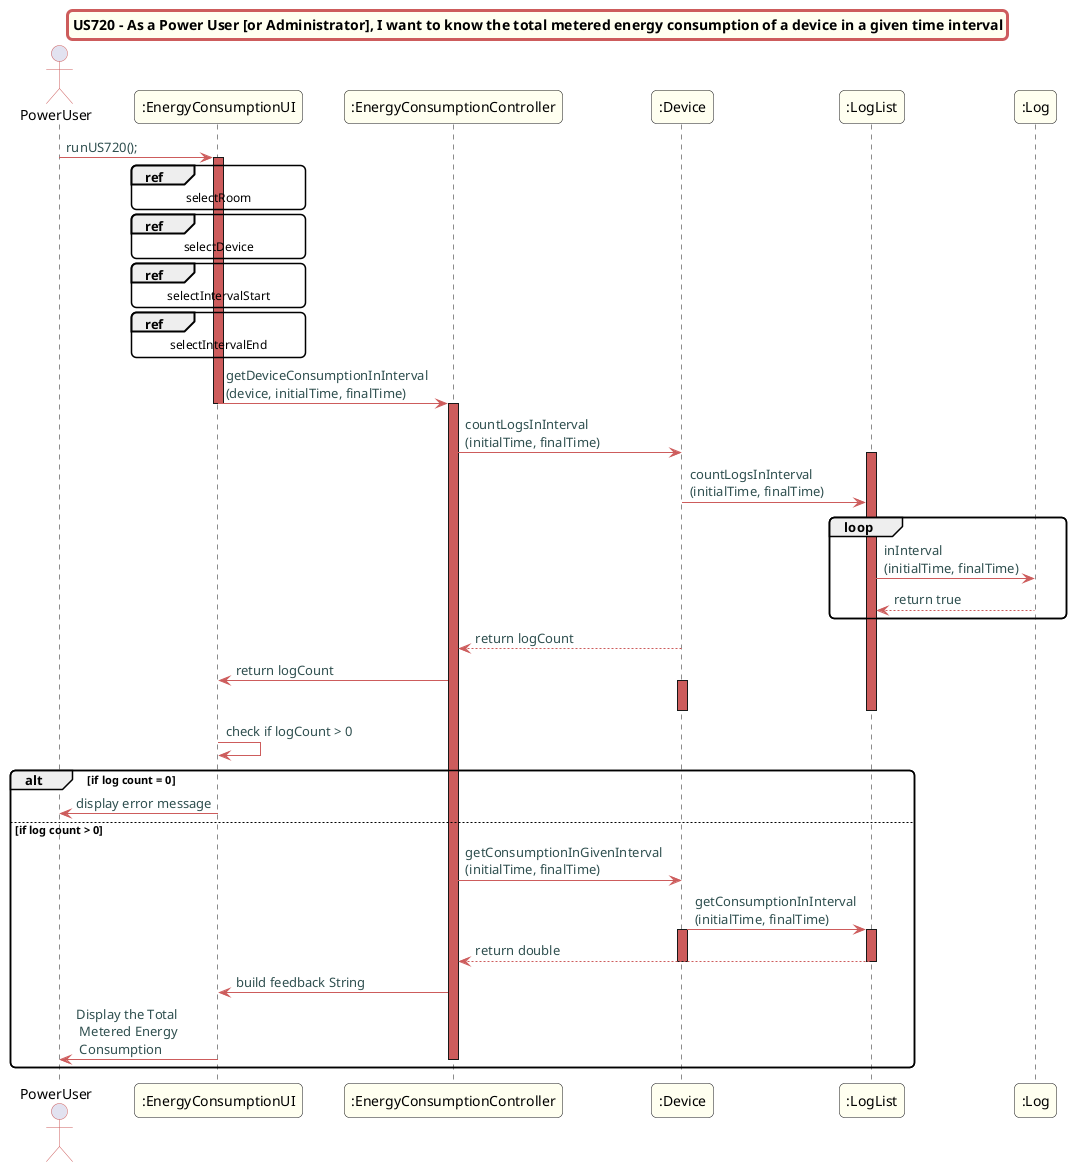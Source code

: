 @startuml
skinparam titleBorderRoundCorner 10
skinparam titleBorderThickness 3
skinparam titleBorderColor indianred
skinparam titleBackgroundColor ivory
skinparam FontName quicksand

skinparam actor {
 	BorderColor indianred
 	}

 skinparam sequence {
 	LifeLineBackgroundColor indianred
 	ParticipantBackgroundColor ivory
 }

 skinparam roundcorner 10

 skinparam component {
   arrowThickness 1
   ArrowFontName Verdana
   ArrowColor indianred
   ArrowFontColor darkslategrey
 }
title US720 - As a Power User [or Administrator], I want to know the total metered energy consumption of a device in a given time interval
actor PowerUser
PowerUser -> ":EnergyConsumptionUI": runUS720();
activate ":EnergyConsumptionUI"
ref over ":EnergyConsumptionUI"
selectRoom
end ref
ref over ":EnergyConsumptionUI"
selectDevice
end ref
ref over ":EnergyConsumptionUI"
selectIntervalStart
end ref
ref over ":EnergyConsumptionUI"
selectIntervalEnd
end ref
":EnergyConsumptionUI" -> ":EnergyConsumptionController": getDeviceConsumptionInInterval \n(device, initialTime, finalTime)
deactivate ":EnergyConsumptionUI"
activate ":EnergyConsumptionController"
deactivate ":EnergyConsumptionController"
":EnergyConsumptionController" -> ":Device": countLogsInInterval\n(initialTime, finalTime)
activate ":LogList"
":Device" -> ":LogList": countLogsInInterval \n(initialTime, finalTime)
loop
":LogList" -> ":Log": inInterval \n(initialTime, finalTime)
":Log" --> ":LogList": return true
end
":Device" --> ":EnergyConsumptionController": return logCount
":EnergyConsumptionController" -> ":EnergyConsumptionUI": return logCount
activate ":Device"
deactivate ":LogList"
deactivate ":Device"
":EnergyConsumptionUI" -> ":EnergyConsumptionUI": check if logCount > 0
alt if log count = 0
":EnergyConsumptionUI" -> PowerUser: display error message
else if log count > 0
":EnergyConsumptionController" -> ":Device": getConsumptionInGivenInterval \n(initialTime, finalTime)
":Device" -> ":LogList": getConsumptionInInterval \n(initialTime, finalTime)
activate ":LogList"
activate ":Device"
":LogList" --> ":EnergyConsumptionController": return double
deactivate ":Device"
deactivate ":LogList"
":EnergyConsumptionController" -> ":EnergyConsumptionUI": build feedback String
":EnergyConsumptionUI" -> PowerUser: Display the Total\n Metered Energy \n Consumption
deactivate ":EnergyConsumptionController"
end alt
@enduml